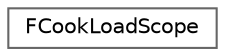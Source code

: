 digraph "Graphical Class Hierarchy"
{
 // INTERACTIVE_SVG=YES
 // LATEX_PDF_SIZE
  bgcolor="transparent";
  edge [fontname=Helvetica,fontsize=10,labelfontname=Helvetica,labelfontsize=10];
  node [fontname=Helvetica,fontsize=10,shape=box,height=0.2,width=0.4];
  rankdir="LR";
  Node0 [id="Node000000",label="FCookLoadScope",height=0.2,width=0.4,color="grey40", fillcolor="white", style="filled",URL="$d7/da0/structFCookLoadScope.html",tooltip="Set the ECookLoadType value in the current scope."];
}
